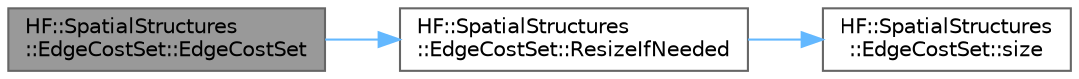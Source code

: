 digraph "HF::SpatialStructures::EdgeCostSet::EdgeCostSet"
{
 // LATEX_PDF_SIZE
  bgcolor="transparent";
  edge [fontname=Helvetica,fontsize=10,labelfontname=Helvetica,labelfontsize=10];
  node [fontname=Helvetica,fontsize=10,shape=box,height=0.2,width=0.4];
  rankdir="LR";
  Node1 [label="HF::SpatialStructures\l::EdgeCostSet::EdgeCostSet",height=0.2,width=0.4,color="gray40", fillcolor="grey60", style="filled", fontcolor="black",tooltip="Create an edge cost set and allocate a specific size."];
  Node1 -> Node2 [color="steelblue1",style="solid"];
  Node2 [label="HF::SpatialStructures\l::EdgeCostSet::ResizeIfNeeded",height=0.2,width=0.4,color="grey40", fillcolor="white", style="filled",URL="$a01547.html#a22bf925d64a8ab8c0920d668068dc3db",tooltip="Resize this edge matrix if needed."];
  Node2 -> Node3 [color="steelblue1",style="solid"];
  Node3 [label="HF::SpatialStructures\l::EdgeCostSet::size",height=0.2,width=0.4,color="grey40", fillcolor="white", style="filled",URL="$a01547.html#abc5ff8ee3175dca75cacbfbd592907db",tooltip="Get the size of this edge matrix."];
}
